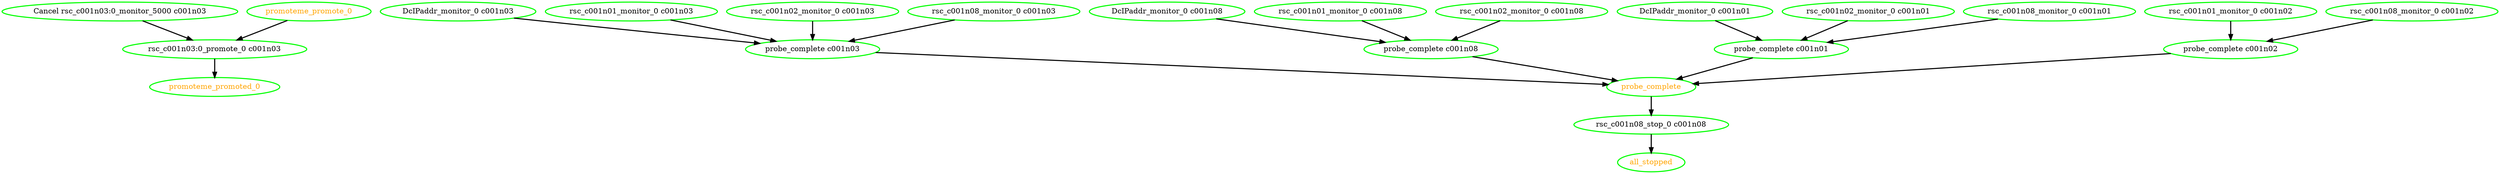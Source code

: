 digraph "g" {
"Cancel rsc_c001n03:0_monitor_5000 c001n03" -> "rsc_c001n03:0_promote_0 c001n03" [ style = bold]
"Cancel rsc_c001n03:0_monitor_5000 c001n03" [ style=bold color="green" fontcolor="black"  ]
"DcIPaddr_monitor_0 c001n01" -> "probe_complete c001n01" [ style = bold]
"DcIPaddr_monitor_0 c001n01" [ style=bold color="green" fontcolor="black"  ]
"DcIPaddr_monitor_0 c001n03" -> "probe_complete c001n03" [ style = bold]
"DcIPaddr_monitor_0 c001n03" [ style=bold color="green" fontcolor="black"  ]
"DcIPaddr_monitor_0 c001n08" -> "probe_complete c001n08" [ style = bold]
"DcIPaddr_monitor_0 c001n08" [ style=bold color="green" fontcolor="black"  ]
"all_stopped" [ style=bold color="green" fontcolor="orange"  ]
"probe_complete c001n01" -> "probe_complete" [ style = bold]
"probe_complete c001n01" [ style=bold color="green" fontcolor="black"  ]
"probe_complete c001n02" -> "probe_complete" [ style = bold]
"probe_complete c001n02" [ style=bold color="green" fontcolor="black"  ]
"probe_complete c001n03" -> "probe_complete" [ style = bold]
"probe_complete c001n03" [ style=bold color="green" fontcolor="black"  ]
"probe_complete c001n08" -> "probe_complete" [ style = bold]
"probe_complete c001n08" [ style=bold color="green" fontcolor="black"  ]
"probe_complete" -> "rsc_c001n08_stop_0 c001n08" [ style = bold]
"probe_complete" [ style=bold color="green" fontcolor="orange"  ]
"promoteme_promote_0" -> "rsc_c001n03:0_promote_0 c001n03" [ style = bold]
"promoteme_promote_0" [ style=bold color="green" fontcolor="orange"  ]
"promoteme_promoted_0" [ style=bold color="green" fontcolor="orange"  ]
"rsc_c001n01_monitor_0 c001n02" -> "probe_complete c001n02" [ style = bold]
"rsc_c001n01_monitor_0 c001n02" [ style=bold color="green" fontcolor="black"  ]
"rsc_c001n01_monitor_0 c001n03" -> "probe_complete c001n03" [ style = bold]
"rsc_c001n01_monitor_0 c001n03" [ style=bold color="green" fontcolor="black"  ]
"rsc_c001n01_monitor_0 c001n08" -> "probe_complete c001n08" [ style = bold]
"rsc_c001n01_monitor_0 c001n08" [ style=bold color="green" fontcolor="black"  ]
"rsc_c001n02_monitor_0 c001n01" -> "probe_complete c001n01" [ style = bold]
"rsc_c001n02_monitor_0 c001n01" [ style=bold color="green" fontcolor="black"  ]
"rsc_c001n02_monitor_0 c001n03" -> "probe_complete c001n03" [ style = bold]
"rsc_c001n02_monitor_0 c001n03" [ style=bold color="green" fontcolor="black"  ]
"rsc_c001n02_monitor_0 c001n08" -> "probe_complete c001n08" [ style = bold]
"rsc_c001n02_monitor_0 c001n08" [ style=bold color="green" fontcolor="black"  ]
"rsc_c001n03:0_promote_0 c001n03" -> "promoteme_promoted_0" [ style = bold]
"rsc_c001n03:0_promote_0 c001n03" [ style=bold color="green" fontcolor="black"  ]
"rsc_c001n08_monitor_0 c001n01" -> "probe_complete c001n01" [ style = bold]
"rsc_c001n08_monitor_0 c001n01" [ style=bold color="green" fontcolor="black"  ]
"rsc_c001n08_monitor_0 c001n02" -> "probe_complete c001n02" [ style = bold]
"rsc_c001n08_monitor_0 c001n02" [ style=bold color="green" fontcolor="black"  ]
"rsc_c001n08_monitor_0 c001n03" -> "probe_complete c001n03" [ style = bold]
"rsc_c001n08_monitor_0 c001n03" [ style=bold color="green" fontcolor="black"  ]
"rsc_c001n08_stop_0 c001n08" -> "all_stopped" [ style = bold]
"rsc_c001n08_stop_0 c001n08" [ style=bold color="green" fontcolor="black"  ]
}
